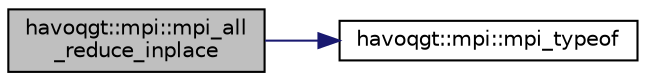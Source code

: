 digraph "havoqgt::mpi::mpi_all_reduce_inplace"
{
  edge [fontname="Helvetica",fontsize="10",labelfontname="Helvetica",labelfontsize="10"];
  node [fontname="Helvetica",fontsize="10",shape=record];
  rankdir="LR";
  Node1 [label="havoqgt::mpi::mpi_all\l_reduce_inplace",height=0.2,width=0.4,color="black", fillcolor="grey75", style="filled", fontcolor="black"];
  Node1 -> Node2 [color="midnightblue",fontsize="10",style="solid",fontname="Helvetica"];
  Node2 [label="havoqgt::mpi::mpi_typeof",height=0.2,width=0.4,color="black", fillcolor="white", style="filled",URL="$namespacehavoqgt_1_1mpi.html#aabf02ed62a89a1d57ec2a3905a238ac3"];
}
